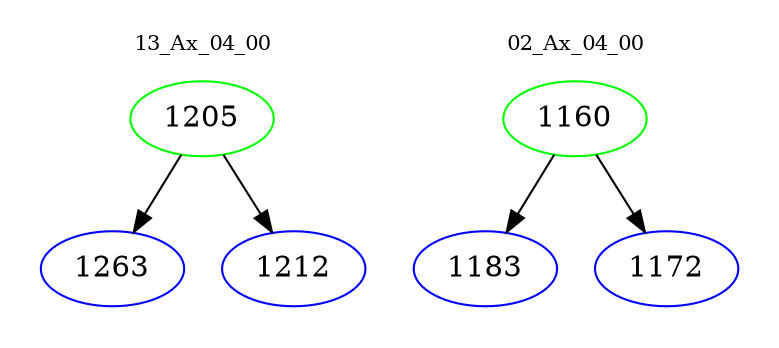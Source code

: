 digraph{
subgraph cluster_0 {
color = white
label = "13_Ax_04_00";
fontsize=10;
T0_1205 [label="1205", color="green"]
T0_1205 -> T0_1263 [color="black"]
T0_1263 [label="1263", color="blue"]
T0_1205 -> T0_1212 [color="black"]
T0_1212 [label="1212", color="blue"]
}
subgraph cluster_1 {
color = white
label = "02_Ax_04_00";
fontsize=10;
T1_1160 [label="1160", color="green"]
T1_1160 -> T1_1183 [color="black"]
T1_1183 [label="1183", color="blue"]
T1_1160 -> T1_1172 [color="black"]
T1_1172 [label="1172", color="blue"]
}
}
